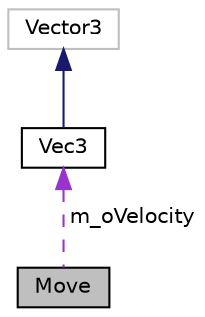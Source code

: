 digraph "Move"
{
 // LATEX_PDF_SIZE
  edge [fontname="Helvetica",fontsize="10",labelfontname="Helvetica",labelfontsize="10"];
  node [fontname="Helvetica",fontsize="10",shape=record];
  Node1 [label="Move",height=0.2,width=0.4,color="black", fillcolor="grey75", style="filled", fontcolor="black",tooltip=" "];
  Node2 -> Node1 [dir="back",color="darkorchid3",fontsize="10",style="dashed",label=" m_oVelocity" ,fontname="Helvetica"];
  Node2 [label="Vec3",height=0.2,width=0.4,color="black", fillcolor="white", style="filled",URL="$structVec3.html",tooltip=" "];
  Node3 -> Node2 [dir="back",color="midnightblue",fontsize="10",style="solid",fontname="Helvetica"];
  Node3 [label="Vector3",height=0.2,width=0.4,color="grey75", fillcolor="white", style="filled",tooltip=" "];
}

